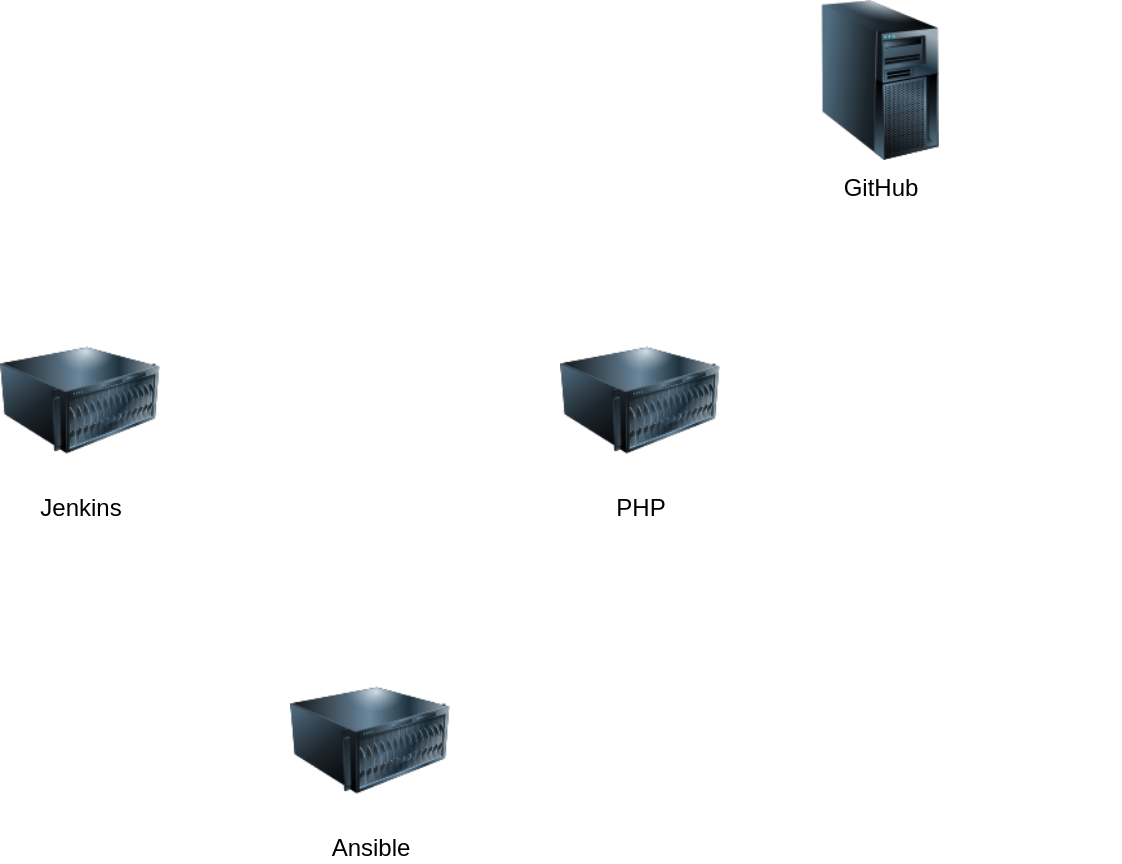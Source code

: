 <mxfile version="12.3.3" type="github" pages="1">
  <diagram id="KN2XUhoYWy7jpF0GCZ8w" name="Page-1">
    <mxGraphModel dx="1182" dy="761" grid="1" gridSize="10" guides="1" tooltips="1" connect="1" arrows="1" fold="1" page="1" pageScale="1" pageWidth="850" pageHeight="1100" math="0" shadow="0">
      <root>
        <mxCell id="0"/>
        <mxCell id="1" parent="0"/>
        <mxCell id="bQyamxY2uDURpc13enPq-4" value="Jenkins" style="image;html=1;labelBackgroundColor=#ffffff;image=img/lib/clip_art/computers/Server_128x128.png" parent="1" vertex="1">
          <mxGeometry x="240" y="320" width="80" height="80" as="geometry"/>
        </mxCell>
        <mxCell id="bQyamxY2uDURpc13enPq-5" value="&lt;div&gt;PHP&lt;br&gt;&lt;/div&gt;" style="image;html=1;labelBackgroundColor=#ffffff;image=img/lib/clip_art/computers/Server_128x128.png" parent="1" vertex="1">
          <mxGeometry x="520" y="320" width="80" height="80" as="geometry"/>
        </mxCell>
        <mxCell id="bQyamxY2uDURpc13enPq-7" value="GitHub" style="image;html=1;labelBackgroundColor=#ffffff;image=img/lib/clip_art/computers/Server_Tower_128x128.png" parent="1" vertex="1">
          <mxGeometry x="640" y="160" width="80" height="80" as="geometry"/>
        </mxCell>
        <mxCell id="U8NSz-zDmw5IFP10hMDk-1" value="Ansible" style="image;html=1;labelBackgroundColor=#ffffff;image=img/lib/clip_art/computers/Server_128x128.png" vertex="1" parent="1">
          <mxGeometry x="385" y="490" width="80" height="80" as="geometry"/>
        </mxCell>
        <mxCell id="U8NSz-zDmw5IFP10hMDk-4" value="" style="shape=image;html=1;verticalAlign=top;verticalLabelPosition=bottom;labelBackgroundColor=#ffffff;imageAspect=0;aspect=fixed;image=https://cdn0.iconfinder.com/data/icons/social-glyph/30/github-120.png" vertex="1" parent="1">
          <mxGeometry x="720" y="160" width="80" height="80" as="geometry"/>
        </mxCell>
        <mxCell id="U8NSz-zDmw5IFP10hMDk-5" value="" style="shape=image;html=1;verticalAlign=top;verticalLabelPosition=bottom;labelBackgroundColor=#ffffff;imageAspect=0;aspect=fixed;image=https://cdn4.iconfinder.com/data/icons/vector-brand-logos/40/Docker-128.png" vertex="1" parent="1">
          <mxGeometry x="520" y="400" width="80" height="80" as="geometry"/>
        </mxCell>
        <mxCell id="U8NSz-zDmw5IFP10hMDk-6" value="" style="shape=image;html=1;verticalAlign=top;verticalLabelPosition=bottom;labelBackgroundColor=#ffffff;imageAspect=0;aspect=fixed;image=https://cdn4.iconfinder.com/data/icons/vector-brand-logos/40/Docker-128.png" vertex="1" parent="1">
          <mxGeometry x="240" y="400" width="80" height="80" as="geometry"/>
        </mxCell>
      </root>
    </mxGraphModel>
  </diagram>
</mxfile>
